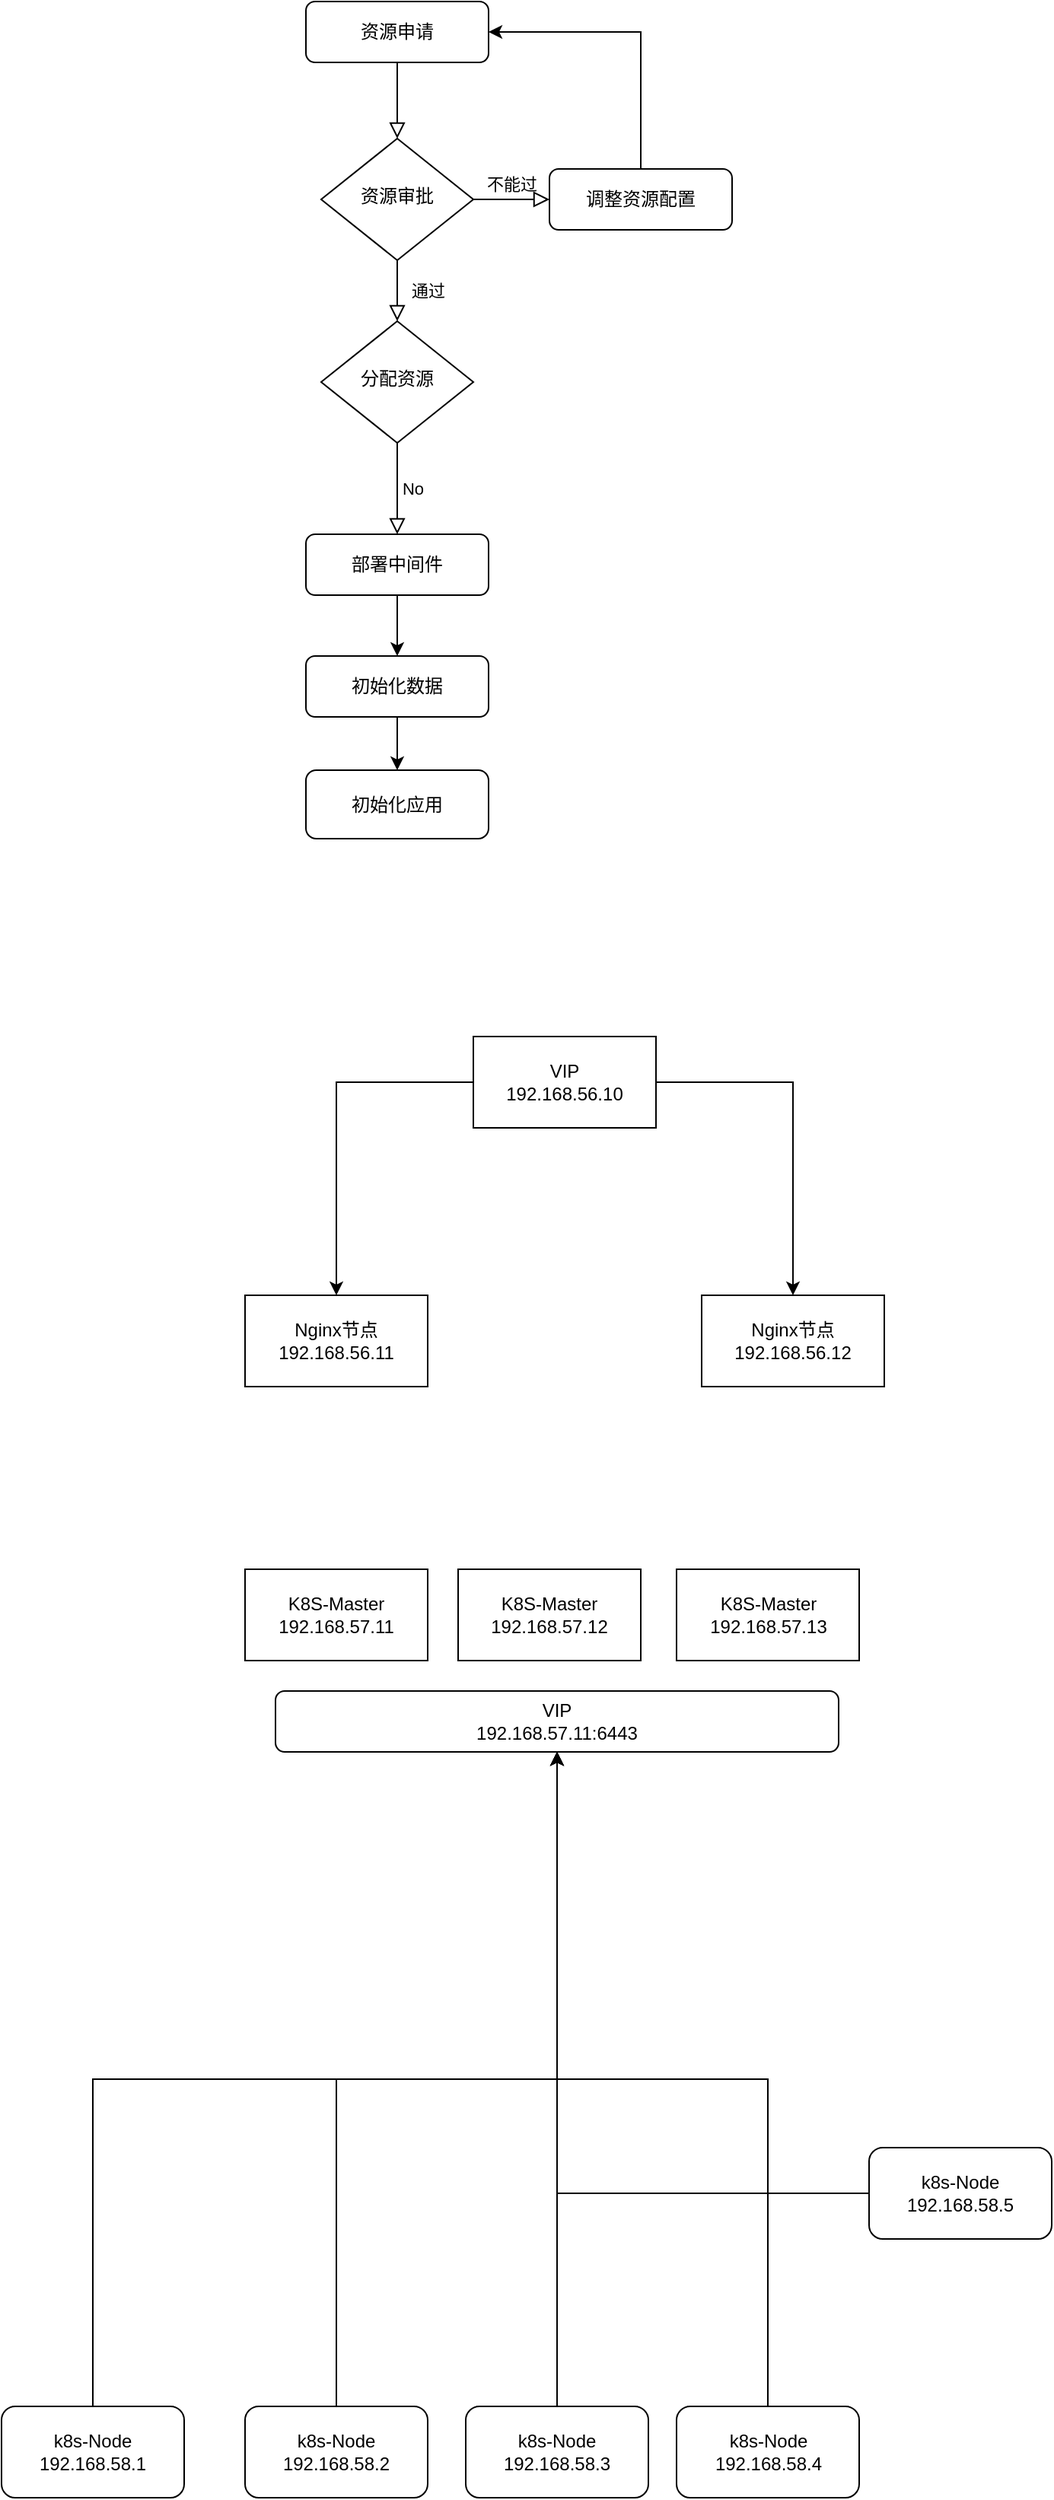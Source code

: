 <mxfile version="21.6.1" type="github">
  <diagram id="C5RBs43oDa-KdzZeNtuy" name="Page-1">
    <mxGraphModel dx="1434" dy="788" grid="1" gridSize="10" guides="1" tooltips="1" connect="1" arrows="1" fold="1" page="1" pageScale="1" pageWidth="827" pageHeight="1169" math="0" shadow="0">
      <root>
        <mxCell id="WIyWlLk6GJQsqaUBKTNV-0" />
        <mxCell id="WIyWlLk6GJQsqaUBKTNV-1" parent="WIyWlLk6GJQsqaUBKTNV-0" />
        <mxCell id="WIyWlLk6GJQsqaUBKTNV-2" value="" style="rounded=0;html=1;jettySize=auto;orthogonalLoop=1;fontSize=11;endArrow=block;endFill=0;endSize=8;strokeWidth=1;shadow=0;labelBackgroundColor=none;edgeStyle=orthogonalEdgeStyle;" parent="WIyWlLk6GJQsqaUBKTNV-1" source="WIyWlLk6GJQsqaUBKTNV-3" target="WIyWlLk6GJQsqaUBKTNV-6" edge="1">
          <mxGeometry relative="1" as="geometry" />
        </mxCell>
        <mxCell id="WIyWlLk6GJQsqaUBKTNV-3" value="资源申请" style="rounded=1;whiteSpace=wrap;html=1;fontSize=12;glass=0;strokeWidth=1;shadow=0;" parent="WIyWlLk6GJQsqaUBKTNV-1" vertex="1">
          <mxGeometry x="220" y="210" width="120" height="40" as="geometry" />
        </mxCell>
        <mxCell id="WIyWlLk6GJQsqaUBKTNV-4" value="通过" style="rounded=0;html=1;jettySize=auto;orthogonalLoop=1;fontSize=11;endArrow=block;endFill=0;endSize=8;strokeWidth=1;shadow=0;labelBackgroundColor=none;edgeStyle=orthogonalEdgeStyle;" parent="WIyWlLk6GJQsqaUBKTNV-1" source="WIyWlLk6GJQsqaUBKTNV-6" target="WIyWlLk6GJQsqaUBKTNV-10" edge="1">
          <mxGeometry y="20" relative="1" as="geometry">
            <mxPoint as="offset" />
          </mxGeometry>
        </mxCell>
        <mxCell id="WIyWlLk6GJQsqaUBKTNV-5" value="不能过" style="edgeStyle=orthogonalEdgeStyle;rounded=0;html=1;jettySize=auto;orthogonalLoop=1;fontSize=11;endArrow=block;endFill=0;endSize=8;strokeWidth=1;shadow=0;labelBackgroundColor=none;" parent="WIyWlLk6GJQsqaUBKTNV-1" source="WIyWlLk6GJQsqaUBKTNV-6" target="WIyWlLk6GJQsqaUBKTNV-7" edge="1">
          <mxGeometry y="10" relative="1" as="geometry">
            <mxPoint as="offset" />
          </mxGeometry>
        </mxCell>
        <mxCell id="WIyWlLk6GJQsqaUBKTNV-6" value="资源审批" style="rhombus;whiteSpace=wrap;html=1;shadow=0;fontFamily=Helvetica;fontSize=12;align=center;strokeWidth=1;spacing=6;spacingTop=-4;" parent="WIyWlLk6GJQsqaUBKTNV-1" vertex="1">
          <mxGeometry x="230" y="300" width="100" height="80" as="geometry" />
        </mxCell>
        <mxCell id="WGYfD-c9LDPwYdoUY4UD-7" style="edgeStyle=orthogonalEdgeStyle;rounded=0;orthogonalLoop=1;jettySize=auto;html=1;entryX=1;entryY=0.5;entryDx=0;entryDy=0;" parent="WIyWlLk6GJQsqaUBKTNV-1" source="WIyWlLk6GJQsqaUBKTNV-7" target="WIyWlLk6GJQsqaUBKTNV-3" edge="1">
          <mxGeometry relative="1" as="geometry">
            <Array as="points">
              <mxPoint x="440" y="230" />
            </Array>
          </mxGeometry>
        </mxCell>
        <mxCell id="WIyWlLk6GJQsqaUBKTNV-7" value="调整资源配置" style="rounded=1;whiteSpace=wrap;html=1;fontSize=12;glass=0;strokeWidth=1;shadow=0;" parent="WIyWlLk6GJQsqaUBKTNV-1" vertex="1">
          <mxGeometry x="380" y="320" width="120" height="40" as="geometry" />
        </mxCell>
        <mxCell id="WIyWlLk6GJQsqaUBKTNV-8" value="No" style="rounded=0;html=1;jettySize=auto;orthogonalLoop=1;fontSize=11;endArrow=block;endFill=0;endSize=8;strokeWidth=1;shadow=0;labelBackgroundColor=none;edgeStyle=orthogonalEdgeStyle;" parent="WIyWlLk6GJQsqaUBKTNV-1" source="WIyWlLk6GJQsqaUBKTNV-10" target="WIyWlLk6GJQsqaUBKTNV-11" edge="1">
          <mxGeometry y="10" relative="1" as="geometry">
            <mxPoint as="offset" />
          </mxGeometry>
        </mxCell>
        <mxCell id="WIyWlLk6GJQsqaUBKTNV-10" value="分配资源" style="rhombus;whiteSpace=wrap;html=1;shadow=0;fontFamily=Helvetica;fontSize=12;align=center;strokeWidth=1;spacing=6;spacingTop=-4;" parent="WIyWlLk6GJQsqaUBKTNV-1" vertex="1">
          <mxGeometry x="230" y="420" width="100" height="80" as="geometry" />
        </mxCell>
        <mxCell id="WGYfD-c9LDPwYdoUY4UD-12" style="edgeStyle=orthogonalEdgeStyle;rounded=0;orthogonalLoop=1;jettySize=auto;html=1;entryX=0.5;entryY=0;entryDx=0;entryDy=0;" parent="WIyWlLk6GJQsqaUBKTNV-1" source="WIyWlLk6GJQsqaUBKTNV-11" target="WGYfD-c9LDPwYdoUY4UD-3" edge="1">
          <mxGeometry relative="1" as="geometry" />
        </mxCell>
        <mxCell id="WIyWlLk6GJQsqaUBKTNV-11" value="部署中间件" style="rounded=1;whiteSpace=wrap;html=1;fontSize=12;glass=0;strokeWidth=1;shadow=0;" parent="WIyWlLk6GJQsqaUBKTNV-1" vertex="1">
          <mxGeometry x="220" y="560" width="120" height="40" as="geometry" />
        </mxCell>
        <mxCell id="WGYfD-c9LDPwYdoUY4UD-6" value="" style="edgeStyle=orthogonalEdgeStyle;rounded=0;orthogonalLoop=1;jettySize=auto;html=1;" parent="WIyWlLk6GJQsqaUBKTNV-1" source="WGYfD-c9LDPwYdoUY4UD-3" target="WGYfD-c9LDPwYdoUY4UD-5" edge="1">
          <mxGeometry relative="1" as="geometry" />
        </mxCell>
        <mxCell id="WGYfD-c9LDPwYdoUY4UD-3" value="初始化数据" style="whiteSpace=wrap;html=1;rounded=1;glass=0;strokeWidth=1;shadow=0;" parent="WIyWlLk6GJQsqaUBKTNV-1" vertex="1">
          <mxGeometry x="220" y="640" width="120" height="40" as="geometry" />
        </mxCell>
        <mxCell id="WGYfD-c9LDPwYdoUY4UD-5" value="初始化应用" style="whiteSpace=wrap;html=1;rounded=1;glass=0;strokeWidth=1;shadow=0;" parent="WIyWlLk6GJQsqaUBKTNV-1" vertex="1">
          <mxGeometry x="220" y="715" width="120" height="45" as="geometry" />
        </mxCell>
        <mxCell id="fI3CVqmz9J1KA1TCEpsG-2" value="" style="edgeStyle=orthogonalEdgeStyle;rounded=0;orthogonalLoop=1;jettySize=auto;html=1;" edge="1" parent="WIyWlLk6GJQsqaUBKTNV-1" source="fI3CVqmz9J1KA1TCEpsG-0" target="fI3CVqmz9J1KA1TCEpsG-1">
          <mxGeometry relative="1" as="geometry" />
        </mxCell>
        <mxCell id="fI3CVqmz9J1KA1TCEpsG-4" value="" style="edgeStyle=orthogonalEdgeStyle;rounded=0;orthogonalLoop=1;jettySize=auto;html=1;" edge="1" parent="WIyWlLk6GJQsqaUBKTNV-1" source="fI3CVqmz9J1KA1TCEpsG-0" target="fI3CVqmz9J1KA1TCEpsG-3">
          <mxGeometry relative="1" as="geometry" />
        </mxCell>
        <mxCell id="fI3CVqmz9J1KA1TCEpsG-0" value="VIP&lt;br&gt;192.168.56.10" style="rounded=0;whiteSpace=wrap;html=1;" vertex="1" parent="WIyWlLk6GJQsqaUBKTNV-1">
          <mxGeometry x="330" y="890" width="120" height="60" as="geometry" />
        </mxCell>
        <mxCell id="fI3CVqmz9J1KA1TCEpsG-1" value="Nginx节点&lt;br&gt;192.168.56.11" style="whiteSpace=wrap;html=1;rounded=0;" vertex="1" parent="WIyWlLk6GJQsqaUBKTNV-1">
          <mxGeometry x="180" y="1060" width="120" height="60" as="geometry" />
        </mxCell>
        <mxCell id="fI3CVqmz9J1KA1TCEpsG-3" value="Nginx节点&lt;br style=&quot;border-color: var(--border-color);&quot;&gt;192.168.56.12" style="whiteSpace=wrap;html=1;rounded=0;" vertex="1" parent="WIyWlLk6GJQsqaUBKTNV-1">
          <mxGeometry x="480" y="1060" width="120" height="60" as="geometry" />
        </mxCell>
        <mxCell id="fI3CVqmz9J1KA1TCEpsG-8" value="K8S-Master&lt;br&gt;192.168.57.11" style="rounded=0;whiteSpace=wrap;html=1;" vertex="1" parent="WIyWlLk6GJQsqaUBKTNV-1">
          <mxGeometry x="180" y="1240" width="120" height="60" as="geometry" />
        </mxCell>
        <mxCell id="fI3CVqmz9J1KA1TCEpsG-9" value="K8S-Master&lt;br&gt;192.168.57.12" style="rounded=0;whiteSpace=wrap;html=1;" vertex="1" parent="WIyWlLk6GJQsqaUBKTNV-1">
          <mxGeometry x="320" y="1240" width="120" height="60" as="geometry" />
        </mxCell>
        <mxCell id="fI3CVqmz9J1KA1TCEpsG-10" value="K8S-Master&lt;br&gt;192.168.57.13" style="rounded=0;whiteSpace=wrap;html=1;" vertex="1" parent="WIyWlLk6GJQsqaUBKTNV-1">
          <mxGeometry x="463.5" y="1240" width="120" height="60" as="geometry" />
        </mxCell>
        <mxCell id="fI3CVqmz9J1KA1TCEpsG-18" style="edgeStyle=orthogonalEdgeStyle;rounded=0;orthogonalLoop=1;jettySize=auto;html=1;entryX=0.5;entryY=1;entryDx=0;entryDy=0;exitX=0.5;exitY=0;exitDx=0;exitDy=0;" edge="1" parent="WIyWlLk6GJQsqaUBKTNV-1" source="fI3CVqmz9J1KA1TCEpsG-11" target="fI3CVqmz9J1KA1TCEpsG-16">
          <mxGeometry relative="1" as="geometry" />
        </mxCell>
        <mxCell id="fI3CVqmz9J1KA1TCEpsG-11" value="k8s-Node&lt;br&gt;192.168.58.1" style="rounded=1;whiteSpace=wrap;html=1;" vertex="1" parent="WIyWlLk6GJQsqaUBKTNV-1">
          <mxGeometry x="20" y="1790" width="120" height="60" as="geometry" />
        </mxCell>
        <mxCell id="fI3CVqmz9J1KA1TCEpsG-19" style="edgeStyle=orthogonalEdgeStyle;rounded=0;orthogonalLoop=1;jettySize=auto;html=1;entryX=0.5;entryY=1;entryDx=0;entryDy=0;" edge="1" parent="WIyWlLk6GJQsqaUBKTNV-1" source="fI3CVqmz9J1KA1TCEpsG-12" target="fI3CVqmz9J1KA1TCEpsG-16">
          <mxGeometry relative="1" as="geometry" />
        </mxCell>
        <mxCell id="fI3CVqmz9J1KA1TCEpsG-12" value="k8s-Node&lt;br style=&quot;border-color: var(--border-color);&quot;&gt;192.168.58.2" style="rounded=1;whiteSpace=wrap;html=1;" vertex="1" parent="WIyWlLk6GJQsqaUBKTNV-1">
          <mxGeometry x="180" y="1790" width="120" height="60" as="geometry" />
        </mxCell>
        <mxCell id="fI3CVqmz9J1KA1TCEpsG-20" style="edgeStyle=orthogonalEdgeStyle;rounded=0;orthogonalLoop=1;jettySize=auto;html=1;entryX=0.5;entryY=1;entryDx=0;entryDy=0;" edge="1" parent="WIyWlLk6GJQsqaUBKTNV-1" source="fI3CVqmz9J1KA1TCEpsG-13" target="fI3CVqmz9J1KA1TCEpsG-16">
          <mxGeometry relative="1" as="geometry" />
        </mxCell>
        <mxCell id="fI3CVqmz9J1KA1TCEpsG-13" value="k8s-Node&lt;br style=&quot;border-color: var(--border-color);&quot;&gt;192.168.58.3" style="rounded=1;whiteSpace=wrap;html=1;" vertex="1" parent="WIyWlLk6GJQsqaUBKTNV-1">
          <mxGeometry x="325" y="1790" width="120" height="60" as="geometry" />
        </mxCell>
        <mxCell id="fI3CVqmz9J1KA1TCEpsG-21" style="edgeStyle=orthogonalEdgeStyle;rounded=0;orthogonalLoop=1;jettySize=auto;html=1;entryX=0.5;entryY=1;entryDx=0;entryDy=0;" edge="1" parent="WIyWlLk6GJQsqaUBKTNV-1" source="fI3CVqmz9J1KA1TCEpsG-14" target="fI3CVqmz9J1KA1TCEpsG-16">
          <mxGeometry relative="1" as="geometry" />
        </mxCell>
        <mxCell id="fI3CVqmz9J1KA1TCEpsG-14" value="k8s-Node&lt;br style=&quot;border-color: var(--border-color);&quot;&gt;192.168.58.4" style="rounded=1;whiteSpace=wrap;html=1;" vertex="1" parent="WIyWlLk6GJQsqaUBKTNV-1">
          <mxGeometry x="463.5" y="1790" width="120" height="60" as="geometry" />
        </mxCell>
        <mxCell id="fI3CVqmz9J1KA1TCEpsG-22" style="edgeStyle=orthogonalEdgeStyle;rounded=0;orthogonalLoop=1;jettySize=auto;html=1;entryX=0.5;entryY=1;entryDx=0;entryDy=0;" edge="1" parent="WIyWlLk6GJQsqaUBKTNV-1" source="fI3CVqmz9J1KA1TCEpsG-15" target="fI3CVqmz9J1KA1TCEpsG-16">
          <mxGeometry relative="1" as="geometry" />
        </mxCell>
        <mxCell id="fI3CVqmz9J1KA1TCEpsG-15" value="k8s-Node&lt;br style=&quot;border-color: var(--border-color);&quot;&gt;192.168.58.5" style="rounded=1;whiteSpace=wrap;html=1;" vertex="1" parent="WIyWlLk6GJQsqaUBKTNV-1">
          <mxGeometry x="590" y="1620" width="120" height="60" as="geometry" />
        </mxCell>
        <mxCell id="fI3CVqmz9J1KA1TCEpsG-16" value="VIP&lt;br&gt;192.168.57.11:6443" style="rounded=1;whiteSpace=wrap;html=1;" vertex="1" parent="WIyWlLk6GJQsqaUBKTNV-1">
          <mxGeometry x="200" y="1320" width="370" height="40" as="geometry" />
        </mxCell>
      </root>
    </mxGraphModel>
  </diagram>
</mxfile>
